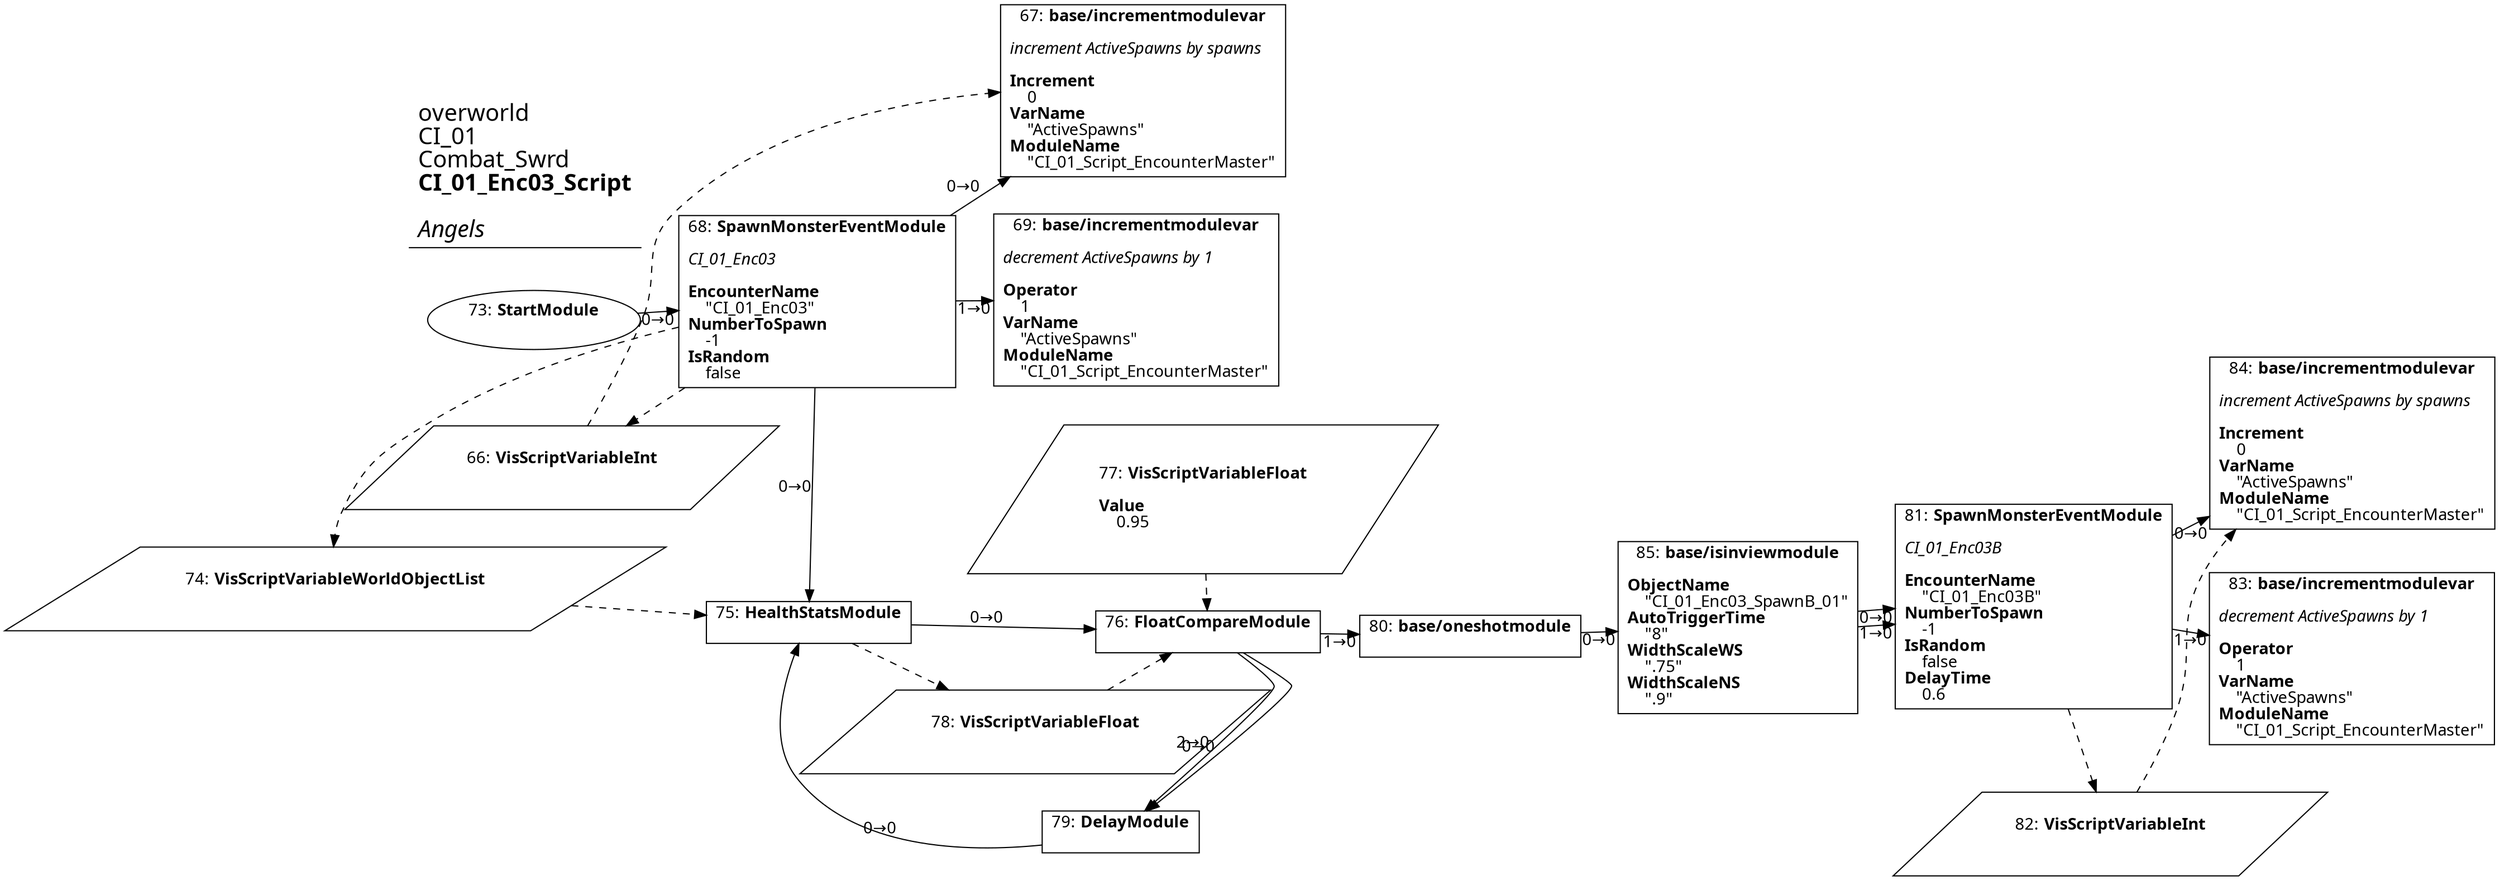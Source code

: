 digraph {
    layout = fdp;
    overlap = prism;
    sep = "+16";
    splines = spline;

    node [ shape = box ];

    graph [ fontname = "Segoe UI" ];
    node [ fontname = "Segoe UI" ];
    edge [ fontname = "Segoe UI" ];

    66 [ label = <66: <b>VisScriptVariableInt</b><br/><br/>> ];
    66 [ shape = parallelogram ]
    66 [ pos = "0.78700006,0.007!" ];

    67 [ label = <67: <b>base/incrementmodulevar</b><br/><br/><i>increment ActiveSpawns by spawns<br align="left"/></i><br align="left"/><b>Increment</b><br align="left"/>    0<br align="left"/><b>VarName</b><br align="left"/>    &quot;ActiveSpawns&quot;<br align="left"/><b>ModuleName</b><br align="left"/>    &quot;CI_01_Script_EncounterMaster&quot;<br align="left"/>> ];
    67 [ pos = "0.94600004,0.333!" ];
    66 -> 67 [ style = dashed ];

    68 [ label = <68: <b>SpawnMonsterEventModule</b><br/><br/><i>CI_01_Enc03<br align="left"/></i><br align="left"/><b>EncounterName</b><br align="left"/>    &quot;CI_01_Enc03&quot;<br align="left"/><b>NumberToSpawn</b><br align="left"/>    -1<br align="left"/><b>IsRandom</b><br align="left"/>    false<br align="left"/>> ];
    68 [ pos = "0.657,0.246!" ];
    68 -> 69 [ label = "1→0" ];
    68 -> 67 [ label = "0→0" ];
    68 -> 75 [ label = "0→0" ];
    68 -> 66 [ style = dashed ];
    68 -> 74 [ style = dashed ];

    69 [ label = <69: <b>base/incrementmodulevar</b><br/><br/><i>decrement ActiveSpawns by 1<br align="left"/></i><br align="left"/><b>Operator</b><br align="left"/>    1<br align="left"/><b>VarName</b><br align="left"/>    &quot;ActiveSpawns&quot;<br align="left"/><b>ModuleName</b><br align="left"/>    &quot;CI_01_Script_EncounterMaster&quot;<br align="left"/>> ];
    69 [ pos = "0.94500005,0.223!" ];

    73 [ label = <73: <b>StartModule</b><br/><br/>> ];
    73 [ shape = oval ]
    73 [ pos = "0.44500002,0.246!" ];
    73 -> 68 [ label = "0→0" ];

    74 [ label = <74: <b>VisScriptVariableWorldObjectList</b><br/><br/>> ];
    74 [ shape = parallelogram ]
    74 [ pos = "0.693,-0.052!" ];

    75 [ label = <75: <b>HealthStatsModule</b><br/><br/>> ];
    75 [ pos = "0.94200003,-0.08800001!" ];
    75 -> 76 [ label = "0→0" ];
    74 -> 75 [ style = dashed ];
    75 -> 78 [ style = dashed ];

    76 [ label = <76: <b>FloatCompareModule</b><br/><br/>> ];
    76 [ pos = "1.161,-0.087000005!" ];
    76 -> 79 [ label = "0→0" ];
    76 -> 79 [ label = "2→0" ];
    76 -> 80 [ label = "1→0" ];
    78 -> 76 [ style = dashed ];
    77 -> 76 [ style = dashed ];

    77 [ label = <77: <b>VisScriptVariableFloat</b><br/><br/><b>Value</b><br align="left"/>    0.95<br align="left"/>> ];
    77 [ shape = parallelogram ]
    77 [ pos = "1.1580001,-0.039!" ];

    78 [ label = <78: <b>VisScriptVariableFloat</b><br/><br/>> ];
    78 [ shape = parallelogram ]
    78 [ pos = "0.984,-0.291!" ];

    79 [ label = <79: <b>DelayModule</b><br/><br/>> ];
    79 [ pos = "1.0530001,-0.36800003!" ];
    79 -> 75 [ label = "0→0" ];

    80 [ label = <80: <b>base/oneshotmodule</b><br/><br/>> ];
    80 [ pos = "1.371,-0.11000001!" ];
    80 -> 85 [ label = "0→0" ];

    81 [ label = <81: <b>SpawnMonsterEventModule</b><br/><br/><i>CI_01_Enc03B<br align="left"/></i><br align="left"/><b>EncounterName</b><br align="left"/>    &quot;CI_01_Enc03B&quot;<br align="left"/><b>NumberToSpawn</b><br align="left"/>    -1<br align="left"/><b>IsRandom</b><br align="left"/>    false<br align="left"/><b>DelayTime</b><br align="left"/>    0.6<br align="left"/>> ];
    81 [ pos = "1.843,-0.10700001!" ];
    81 -> 84 [ label = "0→0" ];
    81 -> 83 [ label = "1→0" ];
    81 -> 82 [ style = dashed ];

    82 [ label = <82: <b>VisScriptVariableInt</b><br/><br/>> ];
    82 [ shape = parallelogram ]
    82 [ pos = "1.9640001,-0.36400002!" ];

    83 [ label = <83: <b>base/incrementmodulevar</b><br/><br/><i>decrement ActiveSpawns by 1<br align="left"/></i><br align="left"/><b>Operator</b><br align="left"/>    1<br align="left"/><b>VarName</b><br align="left"/>    &quot;ActiveSpawns&quot;<br align="left"/><b>ModuleName</b><br align="left"/>    &quot;CI_01_Script_EncounterMaster&quot;<br align="left"/>> ];
    83 [ pos = "2.128,-0.13000001!" ];

    84 [ label = <84: <b>base/incrementmodulevar</b><br/><br/><i>increment ActiveSpawns by spawns<br align="left"/></i><br align="left"/><b>Increment</b><br align="left"/>    0<br align="left"/><b>VarName</b><br align="left"/>    &quot;ActiveSpawns&quot;<br align="left"/><b>ModuleName</b><br align="left"/>    &quot;CI_01_Script_EncounterMaster&quot;<br align="left"/>> ];
    84 [ pos = "2.13,-0.020000001!" ];
    82 -> 84 [ style = dashed ];

    85 [ label = <85: <b>base/isinviewmodule</b><br/><br/><b>ObjectName</b><br align="left"/>    &quot;CI_01_Enc03_SpawnB_01&quot;<br align="left"/><b>AutoTriggerTime</b><br align="left"/>    &quot;8&quot;<br align="left"/><b>WidthScaleWS</b><br align="left"/>    &quot;.75&quot;<br align="left"/><b>WidthScaleNS</b><br align="left"/>    &quot;.9&quot;<br align="left"/>> ];
    85 [ pos = "1.547,-0.11000001!" ];
    85 -> 81 [ label = "0→0" ];
    85 -> 81 [ label = "1→0" ];

    title [ pos = "0.44400004,0.33400002!" ];
    title [ shape = underline ];
    title [ label = <<font point-size="20">overworld<br align="left"/>CI_01<br align="left"/>Combat_Swrd<br align="left"/><b>CI_01_Enc03_Script</b><br align="left"/><br/><i>Angels</i><br align="left"/></font>> ];
}
